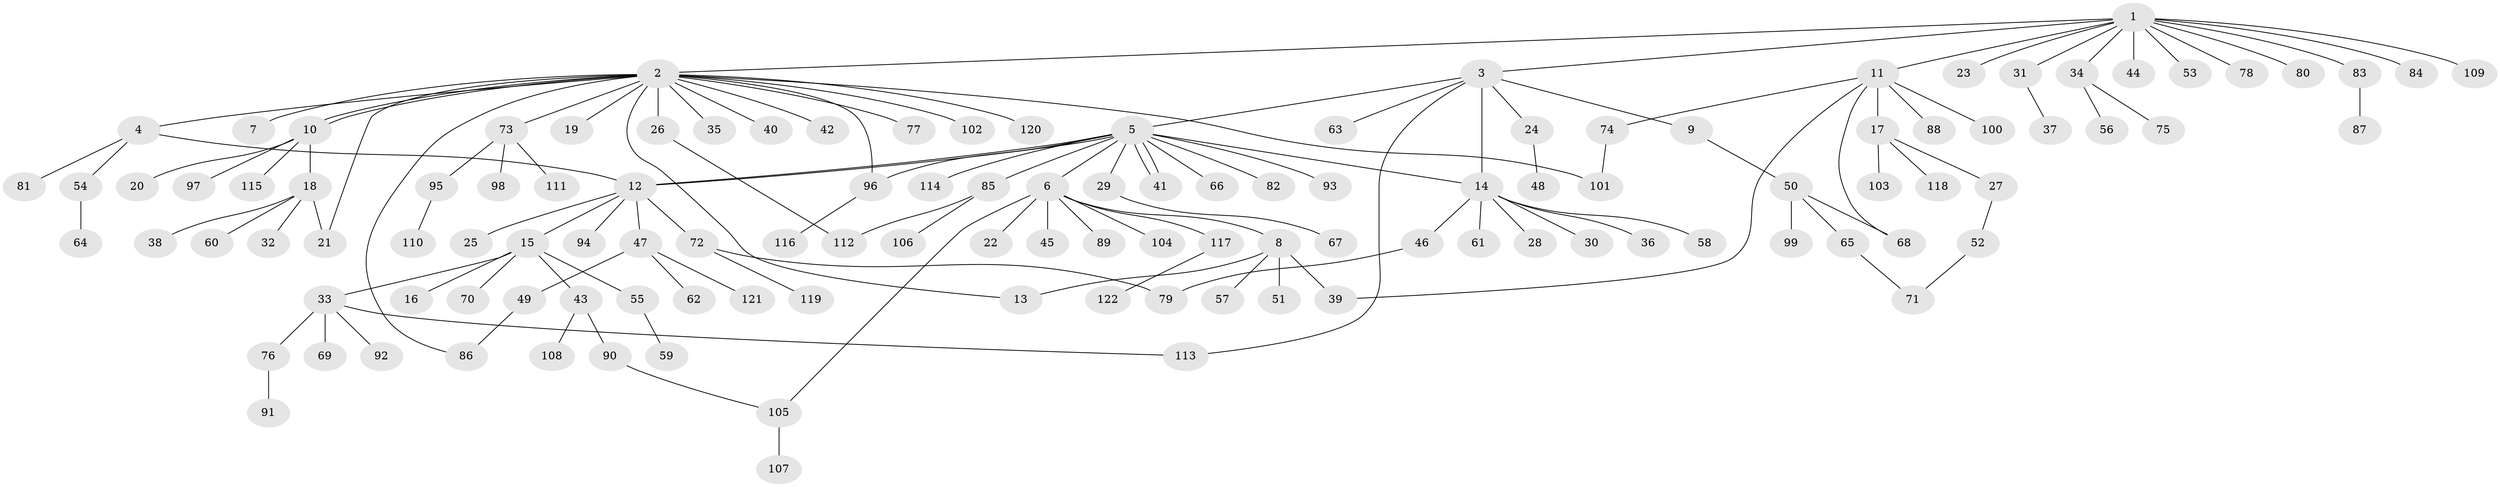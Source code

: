 // coarse degree distribution, {18: 0.027777777777777776, 14: 0.027777777777777776, 8: 0.027777777777777776, 2: 0.16666666666666666, 1: 0.6666666666666666, 3: 0.027777777777777776, 6: 0.027777777777777776, 5: 0.027777777777777776}
// Generated by graph-tools (version 1.1) at 2025/18/03/04/25 18:18:12]
// undirected, 122 vertices, 138 edges
graph export_dot {
graph [start="1"]
  node [color=gray90,style=filled];
  1;
  2;
  3;
  4;
  5;
  6;
  7;
  8;
  9;
  10;
  11;
  12;
  13;
  14;
  15;
  16;
  17;
  18;
  19;
  20;
  21;
  22;
  23;
  24;
  25;
  26;
  27;
  28;
  29;
  30;
  31;
  32;
  33;
  34;
  35;
  36;
  37;
  38;
  39;
  40;
  41;
  42;
  43;
  44;
  45;
  46;
  47;
  48;
  49;
  50;
  51;
  52;
  53;
  54;
  55;
  56;
  57;
  58;
  59;
  60;
  61;
  62;
  63;
  64;
  65;
  66;
  67;
  68;
  69;
  70;
  71;
  72;
  73;
  74;
  75;
  76;
  77;
  78;
  79;
  80;
  81;
  82;
  83;
  84;
  85;
  86;
  87;
  88;
  89;
  90;
  91;
  92;
  93;
  94;
  95;
  96;
  97;
  98;
  99;
  100;
  101;
  102;
  103;
  104;
  105;
  106;
  107;
  108;
  109;
  110;
  111;
  112;
  113;
  114;
  115;
  116;
  117;
  118;
  119;
  120;
  121;
  122;
  1 -- 2;
  1 -- 3;
  1 -- 11;
  1 -- 23;
  1 -- 31;
  1 -- 34;
  1 -- 44;
  1 -- 53;
  1 -- 78;
  1 -- 80;
  1 -- 83;
  1 -- 84;
  1 -- 109;
  2 -- 4;
  2 -- 7;
  2 -- 10;
  2 -- 10;
  2 -- 13;
  2 -- 19;
  2 -- 21;
  2 -- 26;
  2 -- 35;
  2 -- 40;
  2 -- 42;
  2 -- 73;
  2 -- 77;
  2 -- 86;
  2 -- 96;
  2 -- 101;
  2 -- 102;
  2 -- 120;
  3 -- 5;
  3 -- 9;
  3 -- 14;
  3 -- 24;
  3 -- 63;
  3 -- 113;
  4 -- 12;
  4 -- 54;
  4 -- 81;
  5 -- 6;
  5 -- 12;
  5 -- 12;
  5 -- 14;
  5 -- 29;
  5 -- 41;
  5 -- 41;
  5 -- 66;
  5 -- 82;
  5 -- 85;
  5 -- 93;
  5 -- 96;
  5 -- 114;
  6 -- 8;
  6 -- 22;
  6 -- 45;
  6 -- 89;
  6 -- 104;
  6 -- 105;
  6 -- 117;
  8 -- 13;
  8 -- 39;
  8 -- 51;
  8 -- 57;
  9 -- 50;
  10 -- 18;
  10 -- 20;
  10 -- 97;
  10 -- 115;
  11 -- 17;
  11 -- 39;
  11 -- 68;
  11 -- 74;
  11 -- 88;
  11 -- 100;
  12 -- 15;
  12 -- 25;
  12 -- 47;
  12 -- 72;
  12 -- 94;
  14 -- 28;
  14 -- 30;
  14 -- 36;
  14 -- 46;
  14 -- 58;
  14 -- 61;
  15 -- 16;
  15 -- 33;
  15 -- 43;
  15 -- 55;
  15 -- 70;
  17 -- 27;
  17 -- 103;
  17 -- 118;
  18 -- 21;
  18 -- 32;
  18 -- 38;
  18 -- 60;
  24 -- 48;
  26 -- 112;
  27 -- 52;
  29 -- 67;
  31 -- 37;
  33 -- 69;
  33 -- 76;
  33 -- 92;
  33 -- 113;
  34 -- 56;
  34 -- 75;
  43 -- 90;
  43 -- 108;
  46 -- 79;
  47 -- 49;
  47 -- 62;
  47 -- 121;
  49 -- 86;
  50 -- 65;
  50 -- 68;
  50 -- 99;
  52 -- 71;
  54 -- 64;
  55 -- 59;
  65 -- 71;
  72 -- 79;
  72 -- 119;
  73 -- 95;
  73 -- 98;
  73 -- 111;
  74 -- 101;
  76 -- 91;
  83 -- 87;
  85 -- 106;
  85 -- 112;
  90 -- 105;
  95 -- 110;
  96 -- 116;
  105 -- 107;
  117 -- 122;
}
